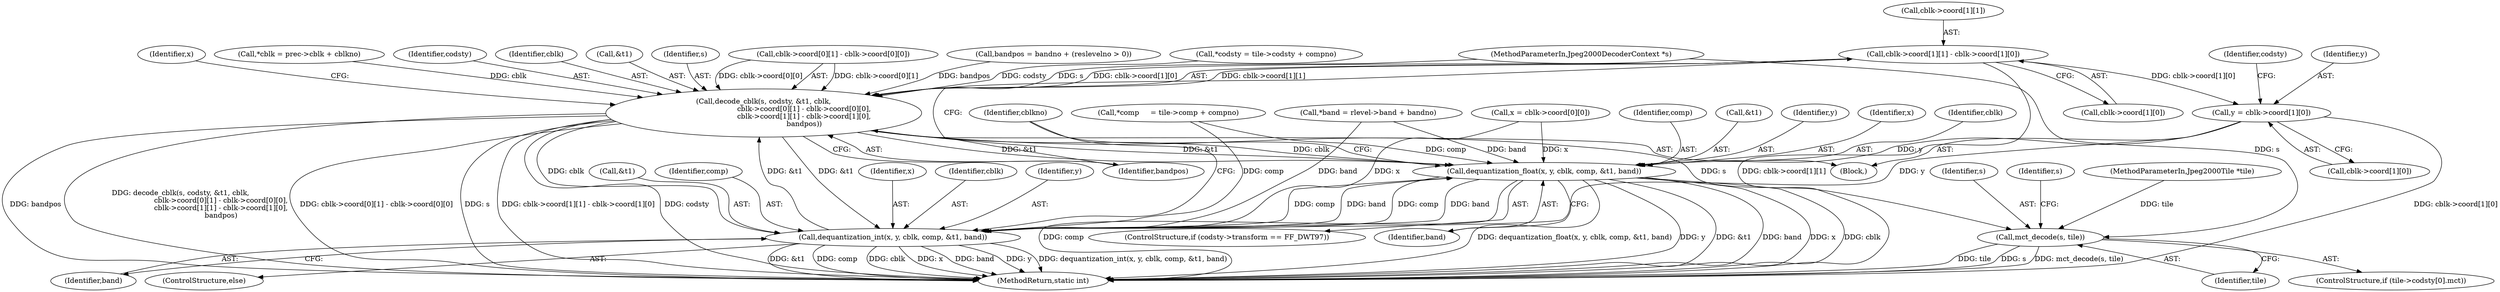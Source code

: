 digraph "0_FFmpeg_fe448cd28d674c3eff3072552eae366d0b659ce9@array" {
"1000319" [label="(Call,cblk->coord[1][1] - cblk->coord[1][0])"];
"1000298" [label="(Call,decode_cblk(s, codsty, &t1, cblk,\n                                    cblk->coord[0][1] - cblk->coord[0][0],\n                                    cblk->coord[1][1] - cblk->coord[1][0],\n                                    bandpos))"];
"1000359" [label="(Call,dequantization_float(x, y, cblk, comp, &t1, band))"];
"1000368" [label="(Call,dequantization_int(x, y, cblk, comp, &t1, band))"];
"1000405" [label="(Call,mct_decode(s, tile))"];
"1000344" [label="(Call,y = cblk->coord[1][0])"];
"1000353" [label="(ControlStructure,if (codsty->transform == FF_DWT97))"];
"1000334" [label="(Identifier,bandpos)"];
"1000193" [label="(Call,*band = rlevel->band + bandno)"];
"1000367" [label="(ControlStructure,else)"];
"1000335" [label="(Call,x = cblk->coord[0][0])"];
"1000406" [label="(Identifier,s)"];
"1000369" [label="(Identifier,x)"];
"1000291" [label="(Call,*cblk = prec->cblk + cblkno)"];
"1000359" [label="(Call,dequantization_float(x, y, cblk, comp, &t1, band))"];
"1000336" [label="(Identifier,x)"];
"1000119" [label="(MethodParameterIn,Jpeg2000DecoderContext *s)"];
"1000286" [label="(Identifier,cblkno)"];
"1000300" [label="(Identifier,codsty)"];
"1000320" [label="(Call,cblk->coord[1][1])"];
"1000298" [label="(Call,decode_cblk(s, codsty, &t1, cblk,\n                                    cblk->coord[0][1] - cblk->coord[0][0],\n                                    cblk->coord[1][1] - cblk->coord[1][0],\n                                    bandpos))"];
"1000412" [label="(Identifier,s)"];
"1000368" [label="(Call,dequantization_int(x, y, cblk, comp, &t1, band))"];
"1000345" [label="(Identifier,y)"];
"1001114" [label="(MethodReturn,static int)"];
"1000356" [label="(Identifier,codsty)"];
"1000120" [label="(MethodParameterIn,Jpeg2000Tile *tile)"];
"1000366" [label="(Identifier,band)"];
"1000363" [label="(Identifier,comp)"];
"1000364" [label="(Call,&t1)"];
"1000143" [label="(Call,*comp     = tile->comp + compno)"];
"1000371" [label="(Identifier,cblk)"];
"1000303" [label="(Identifier,cblk)"];
"1000346" [label="(Call,cblk->coord[1][0])"];
"1000301" [label="(Call,&t1)"];
"1000287" [label="(Block,)"];
"1000407" [label="(Identifier,tile)"];
"1000370" [label="(Identifier,y)"];
"1000373" [label="(Call,&t1)"];
"1000299" [label="(Identifier,s)"];
"1000304" [label="(Call,cblk->coord[0][1] - cblk->coord[0][0])"];
"1000344" [label="(Call,y = cblk->coord[1][0])"];
"1000372" [label="(Identifier,comp)"];
"1000327" [label="(Call,cblk->coord[1][0])"];
"1000319" [label="(Call,cblk->coord[1][1] - cblk->coord[1][0])"];
"1000375" [label="(Identifier,band)"];
"1000405" [label="(Call,mct_decode(s, tile))"];
"1000361" [label="(Identifier,y)"];
"1000205" [label="(Call,bandpos = bandno + (reslevelno > 0))"];
"1000397" [label="(ControlStructure,if (tile->codsty[0].mct))"];
"1000360" [label="(Identifier,x)"];
"1000151" [label="(Call,*codsty = tile->codsty + compno)"];
"1000362" [label="(Identifier,cblk)"];
"1000319" -> "1000298"  [label="AST: "];
"1000319" -> "1000327"  [label="CFG: "];
"1000320" -> "1000319"  [label="AST: "];
"1000327" -> "1000319"  [label="AST: "];
"1000334" -> "1000319"  [label="CFG: "];
"1000319" -> "1001114"  [label="DDG: cblk->coord[1][1]"];
"1000319" -> "1000298"  [label="DDG: cblk->coord[1][1]"];
"1000319" -> "1000298"  [label="DDG: cblk->coord[1][0]"];
"1000319" -> "1000344"  [label="DDG: cblk->coord[1][0]"];
"1000298" -> "1000287"  [label="AST: "];
"1000298" -> "1000334"  [label="CFG: "];
"1000299" -> "1000298"  [label="AST: "];
"1000300" -> "1000298"  [label="AST: "];
"1000301" -> "1000298"  [label="AST: "];
"1000303" -> "1000298"  [label="AST: "];
"1000304" -> "1000298"  [label="AST: "];
"1000334" -> "1000298"  [label="AST: "];
"1000336" -> "1000298"  [label="CFG: "];
"1000298" -> "1001114"  [label="DDG: bandpos"];
"1000298" -> "1001114"  [label="DDG: decode_cblk(s, codsty, &t1, cblk,\n                                    cblk->coord[0][1] - cblk->coord[0][0],\n                                    cblk->coord[1][1] - cblk->coord[1][0],\n                                    bandpos)"];
"1000298" -> "1001114"  [label="DDG: cblk->coord[0][1] - cblk->coord[0][0]"];
"1000298" -> "1001114"  [label="DDG: s"];
"1000298" -> "1001114"  [label="DDG: cblk->coord[1][1] - cblk->coord[1][0]"];
"1000298" -> "1001114"  [label="DDG: codsty"];
"1000119" -> "1000298"  [label="DDG: s"];
"1000151" -> "1000298"  [label="DDG: codsty"];
"1000359" -> "1000298"  [label="DDG: &t1"];
"1000368" -> "1000298"  [label="DDG: &t1"];
"1000291" -> "1000298"  [label="DDG: cblk"];
"1000304" -> "1000298"  [label="DDG: cblk->coord[0][1]"];
"1000304" -> "1000298"  [label="DDG: cblk->coord[0][0]"];
"1000205" -> "1000298"  [label="DDG: bandpos"];
"1000298" -> "1000359"  [label="DDG: cblk"];
"1000298" -> "1000359"  [label="DDG: &t1"];
"1000298" -> "1000368"  [label="DDG: cblk"];
"1000298" -> "1000368"  [label="DDG: &t1"];
"1000298" -> "1000405"  [label="DDG: s"];
"1000359" -> "1000353"  [label="AST: "];
"1000359" -> "1000366"  [label="CFG: "];
"1000360" -> "1000359"  [label="AST: "];
"1000361" -> "1000359"  [label="AST: "];
"1000362" -> "1000359"  [label="AST: "];
"1000363" -> "1000359"  [label="AST: "];
"1000364" -> "1000359"  [label="AST: "];
"1000366" -> "1000359"  [label="AST: "];
"1000286" -> "1000359"  [label="CFG: "];
"1000359" -> "1001114"  [label="DDG: y"];
"1000359" -> "1001114"  [label="DDG: &t1"];
"1000359" -> "1001114"  [label="DDG: band"];
"1000359" -> "1001114"  [label="DDG: x"];
"1000359" -> "1001114"  [label="DDG: cblk"];
"1000359" -> "1001114"  [label="DDG: comp"];
"1000359" -> "1001114"  [label="DDG: dequantization_float(x, y, cblk, comp, &t1, band)"];
"1000335" -> "1000359"  [label="DDG: x"];
"1000344" -> "1000359"  [label="DDG: y"];
"1000143" -> "1000359"  [label="DDG: comp"];
"1000368" -> "1000359"  [label="DDG: comp"];
"1000368" -> "1000359"  [label="DDG: band"];
"1000193" -> "1000359"  [label="DDG: band"];
"1000359" -> "1000368"  [label="DDG: comp"];
"1000359" -> "1000368"  [label="DDG: band"];
"1000368" -> "1000367"  [label="AST: "];
"1000368" -> "1000375"  [label="CFG: "];
"1000369" -> "1000368"  [label="AST: "];
"1000370" -> "1000368"  [label="AST: "];
"1000371" -> "1000368"  [label="AST: "];
"1000372" -> "1000368"  [label="AST: "];
"1000373" -> "1000368"  [label="AST: "];
"1000375" -> "1000368"  [label="AST: "];
"1000286" -> "1000368"  [label="CFG: "];
"1000368" -> "1001114"  [label="DDG: x"];
"1000368" -> "1001114"  [label="DDG: band"];
"1000368" -> "1001114"  [label="DDG: y"];
"1000368" -> "1001114"  [label="DDG: dequantization_int(x, y, cblk, comp, &t1, band)"];
"1000368" -> "1001114"  [label="DDG: &t1"];
"1000368" -> "1001114"  [label="DDG: comp"];
"1000368" -> "1001114"  [label="DDG: cblk"];
"1000335" -> "1000368"  [label="DDG: x"];
"1000344" -> "1000368"  [label="DDG: y"];
"1000143" -> "1000368"  [label="DDG: comp"];
"1000193" -> "1000368"  [label="DDG: band"];
"1000405" -> "1000397"  [label="AST: "];
"1000405" -> "1000407"  [label="CFG: "];
"1000406" -> "1000405"  [label="AST: "];
"1000407" -> "1000405"  [label="AST: "];
"1000412" -> "1000405"  [label="CFG: "];
"1000405" -> "1001114"  [label="DDG: mct_decode(s, tile)"];
"1000405" -> "1001114"  [label="DDG: tile"];
"1000405" -> "1001114"  [label="DDG: s"];
"1000119" -> "1000405"  [label="DDG: s"];
"1000120" -> "1000405"  [label="DDG: tile"];
"1000344" -> "1000287"  [label="AST: "];
"1000344" -> "1000346"  [label="CFG: "];
"1000345" -> "1000344"  [label="AST: "];
"1000346" -> "1000344"  [label="AST: "];
"1000356" -> "1000344"  [label="CFG: "];
"1000344" -> "1001114"  [label="DDG: cblk->coord[1][0]"];
}
